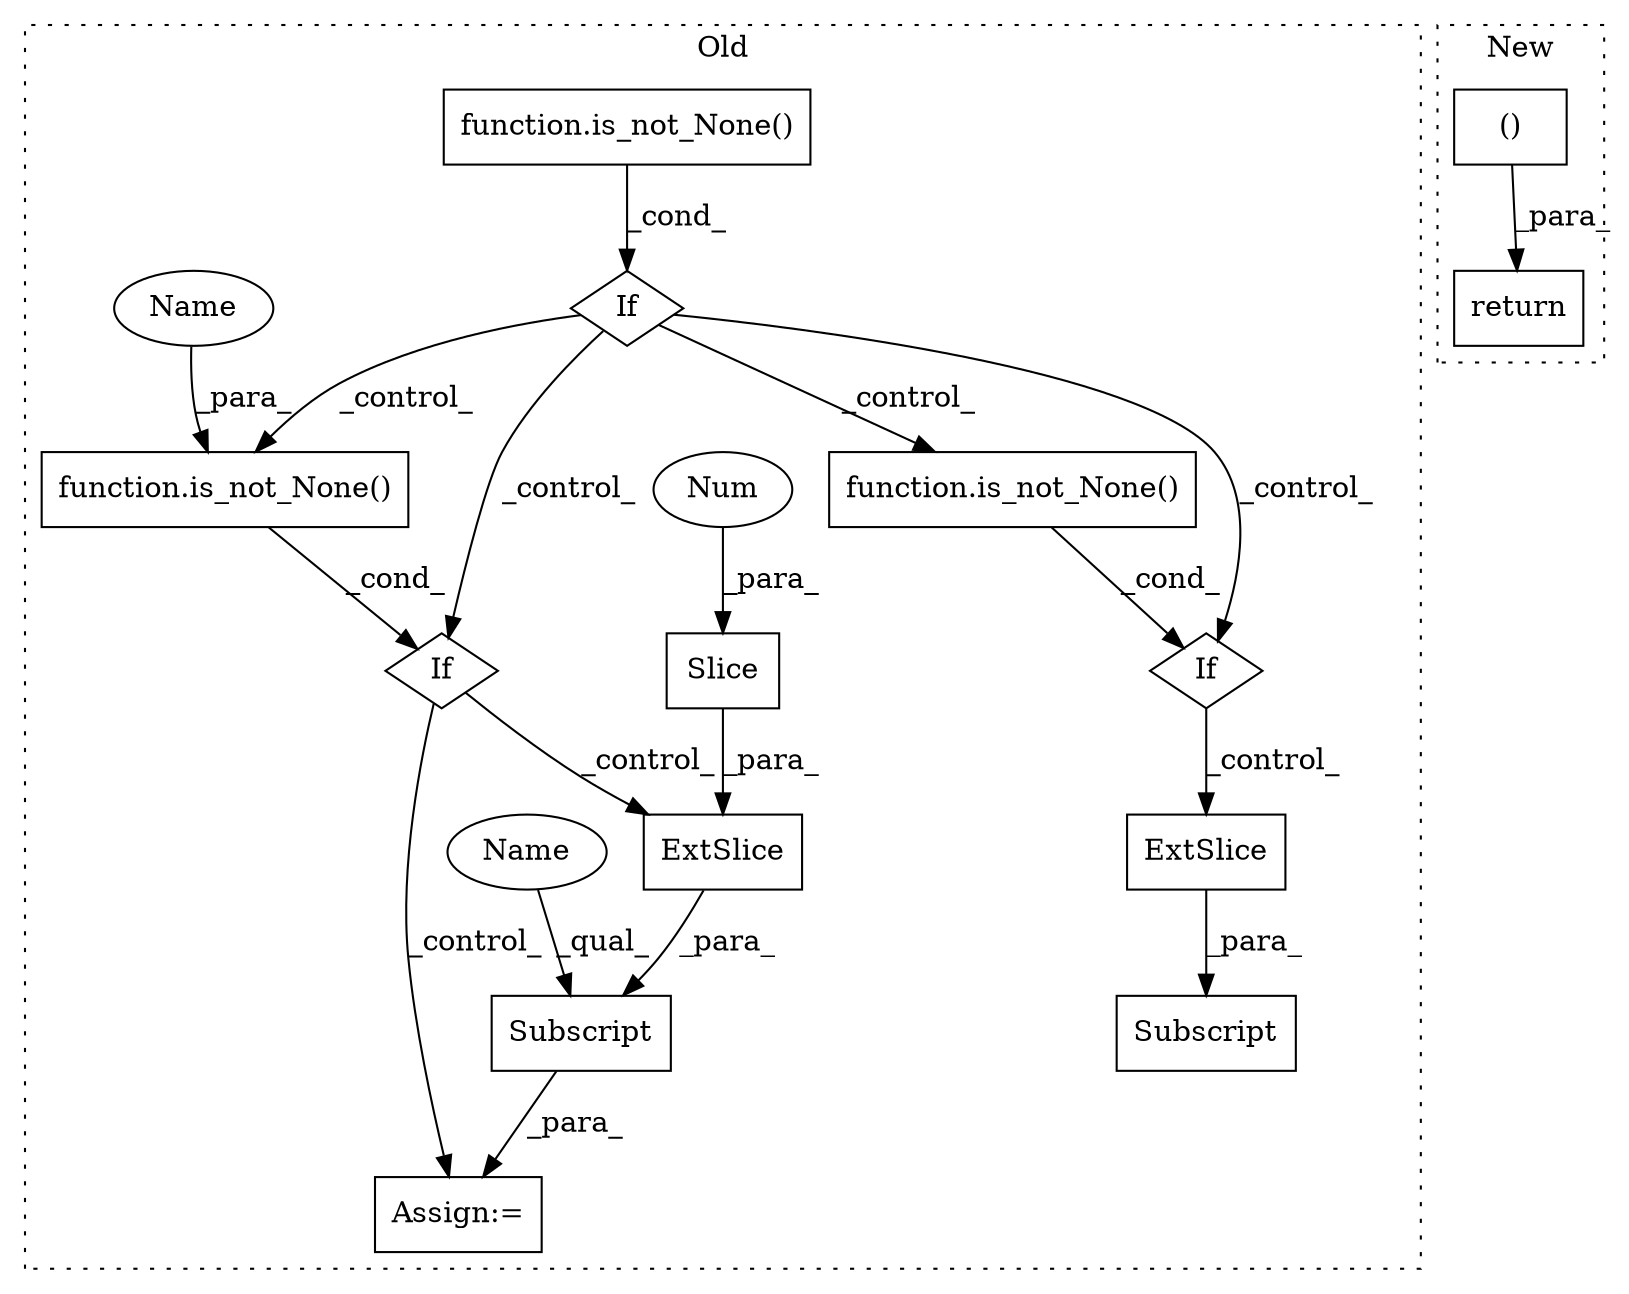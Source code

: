 digraph G {
subgraph cluster0 {
1 [label="function.is_not_None()" a="75" s="66170,66211" l="12,1" shape="box"];
3 [label="If" a="96" s="66167" l="3" shape="diamond"];
4 [label="Assign:=" a="68" s="66571" l="3" shape="box"];
5 [label="If" a="96" s="66495" l="3" shape="diamond"];
7 [label="Subscript" a="63" s="66574,0" l="29,0" shape="box"];
8 [label="If" a="96" s="66304" l="3" shape="diamond"];
9 [label="function.is_not_None()" a="75" s="66498,66531" l="12,1" shape="box"];
10 [label="Slice" a="80" s="66599" l="2" shape="box"];
11 [label="function.is_not_None()" a="75" s="66307,66336" l="12,1" shape="box"];
12 [label="ExtSlice" a="85" s="66375" l="17" shape="box"];
13 [label="Subscript" a="63" s="66375,0" l="25,0" shape="box"];
14 [label="ExtSlice" a="85" s="66574" l="21" shape="box"];
15 [label="Num" a="76" s="66599" l="2" shape="ellipse"];
16 [label="Name" a="87" s="66510" l="21" shape="ellipse"];
17 [label="Name" a="87" s="66574" l="21" shape="ellipse"];
label = "Old";
style="dotted";
}
subgraph cluster1 {
2 [label="return" a="93" s="42509" l="7" shape="box"];
6 [label="()" a="54" s="42537" l="22" shape="box"];
label = "New";
style="dotted";
}
1 -> 3 [label="_cond_"];
3 -> 11 [label="_control_"];
3 -> 8 [label="_control_"];
3 -> 5 [label="_control_"];
3 -> 9 [label="_control_"];
5 -> 4 [label="_control_"];
5 -> 14 [label="_control_"];
6 -> 2 [label="_para_"];
7 -> 4 [label="_para_"];
8 -> 12 [label="_control_"];
9 -> 5 [label="_cond_"];
10 -> 14 [label="_para_"];
11 -> 8 [label="_cond_"];
12 -> 13 [label="_para_"];
14 -> 7 [label="_para_"];
15 -> 10 [label="_para_"];
16 -> 9 [label="_para_"];
17 -> 7 [label="_qual_"];
}